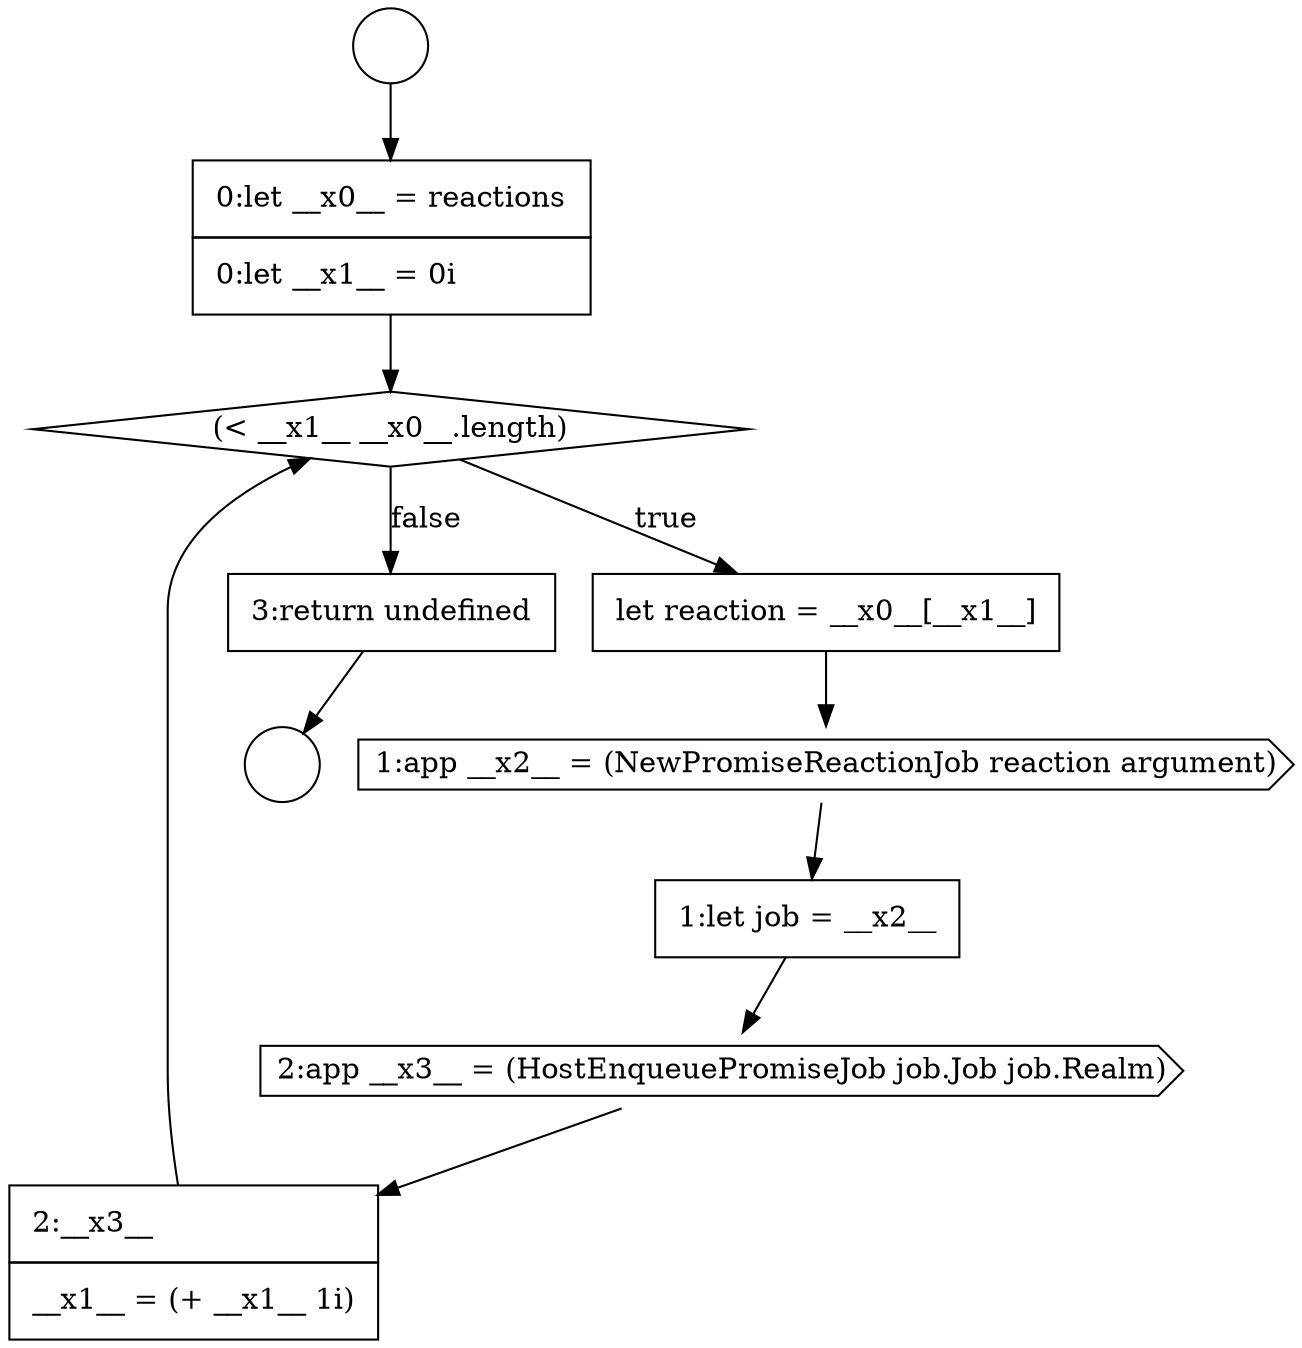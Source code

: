 digraph {
  node18240 [shape=circle label=" " color="black" fillcolor="white" style=filled]
  node18247 [shape=cds, label=<<font color="black">2:app __x3__ = (HostEnqueuePromiseJob job.Job job.Realm)</font>> color="black" fillcolor="white" style=filled]
  node18241 [shape=circle label=" " color="black" fillcolor="white" style=filled]
  node18248 [shape=none, margin=0, label=<<font color="black">
    <table border="0" cellborder="1" cellspacing="0" cellpadding="10">
      <tr><td align="left">2:__x3__</td></tr>
      <tr><td align="left">__x1__ = (+ __x1__ 1i)</td></tr>
    </table>
  </font>> color="black" fillcolor="white" style=filled]
  node18245 [shape=cds, label=<<font color="black">1:app __x2__ = (NewPromiseReactionJob reaction argument)</font>> color="black" fillcolor="white" style=filled]
  node18243 [shape=diamond, label=<<font color="black">(&lt; __x1__ __x0__.length)</font>> color="black" fillcolor="white" style=filled]
  node18246 [shape=none, margin=0, label=<<font color="black">
    <table border="0" cellborder="1" cellspacing="0" cellpadding="10">
      <tr><td align="left">1:let job = __x2__</td></tr>
    </table>
  </font>> color="black" fillcolor="white" style=filled]
  node18249 [shape=none, margin=0, label=<<font color="black">
    <table border="0" cellborder="1" cellspacing="0" cellpadding="10">
      <tr><td align="left">3:return undefined</td></tr>
    </table>
  </font>> color="black" fillcolor="white" style=filled]
  node18244 [shape=none, margin=0, label=<<font color="black">
    <table border="0" cellborder="1" cellspacing="0" cellpadding="10">
      <tr><td align="left">let reaction = __x0__[__x1__]</td></tr>
    </table>
  </font>> color="black" fillcolor="white" style=filled]
  node18242 [shape=none, margin=0, label=<<font color="black">
    <table border="0" cellborder="1" cellspacing="0" cellpadding="10">
      <tr><td align="left">0:let __x0__ = reactions</td></tr>
      <tr><td align="left">0:let __x1__ = 0i</td></tr>
    </table>
  </font>> color="black" fillcolor="white" style=filled]
  node18244 -> node18245 [ color="black"]
  node18249 -> node18241 [ color="black"]
  node18248 -> node18243 [ color="black"]
  node18246 -> node18247 [ color="black"]
  node18245 -> node18246 [ color="black"]
  node18242 -> node18243 [ color="black"]
  node18240 -> node18242 [ color="black"]
  node18247 -> node18248 [ color="black"]
  node18243 -> node18244 [label=<<font color="black">true</font>> color="black"]
  node18243 -> node18249 [label=<<font color="black">false</font>> color="black"]
}
